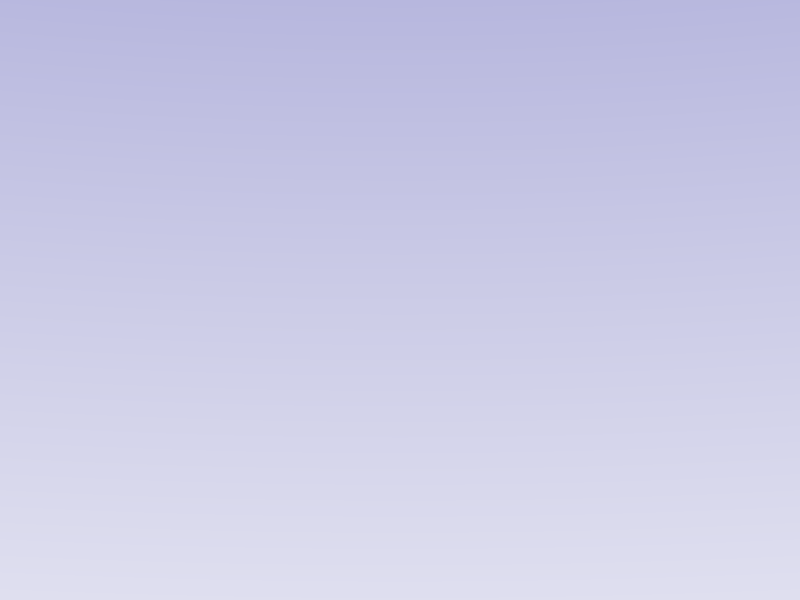                                                                 // PoVRay 3.7 Scene File " ... .pov"
// author:  ...
// date:    ...
//------------------------------------------------------------------------
#version 3.7;
global_settings{ assumed_gamma 1.0 }
#default{ finish{ ambient 0.1 diffuse 0.9 }} 
//------------------------------------------------------------------------
#include "colors.inc"
#include "textures.inc"
#include "glass.inc"
#include "metals.inc"
#include "golds.inc"
#include "stones.inc"
#include "woods.inc"
#include "shapes.inc"
#include "shapes2.inc"
#include "functions.inc"
#include "math.inc"
#include "transforms.inc"


                            // Visao lado esquerdo
#declare Camera_0 = camera {/*ultra_wide_angle*/ angle 15      
                            location  <0.45,0.8,40>
                            right    -x*image_width/image_height
                            look_at   <0.45,0.8,0>}        
                            
                            
                            //Visao traseira
#declare Camera_1 = camera {angle 30     
                            location  <8.0 , 1.0 , 0.0>
                            right    -x*image_width/image_height
                            look_at   <-8.0 , 0.8 , 0.0>} 
                            
                                     
                                     // Visao dalo direito
#declare Camera_dir = camera {/*ultra_wide_angle*/ angle 15      
                            location  <0.0 , 1.0 , -20.0>
                            right    -x*image_width/image_height
                            look_at   <0.0 , 1.0 , 0.0>}
                            
                            
#declare camera_0_0_0_traseira = camera {/*ultra_wide_angle*/ angle 20      
                            location  <10.0 , 0 , 0>
                            right    -x*image_width/image_height
                            look_at   <0 , 0 , 0>}
                            
#declare camera_0_0_0_diagonal = camera {/*ultra_wide_angle*/ angle 30      
                            location  <10.0 , 1 , -5>
                            right    -x*image_width/image_height
                            look_at   <0 , 0 , 0>}                            
                            
                            
#declare camera_0_0_0_esquerda = camera {/*ultra_wide_angle*/ angle 30      
                            location  <0 , 0 , 15>
                            right    -x*image_width/image_height
                            look_at   <0 , 0 , 0>}            
                            
#declare camera_0_0_0_direita = camera {/*ultra_wide_angle*/ angle 20      
                            location  <0 , 0 , -15>
                            right    -x*image_width/image_height
                            look_at   <0 , 0 , 0>}                                                             
                                                                
#declare camera_0_0_0_frente = camera {/*ultra_wide_angle*/ angle 20      
                            location  <-20.0 , 0 , 0>
                            right    -x*image_width/image_height
                            look_at   <0 , 0 , 0>}
                            
#declare camera_0_0_0_cima = camera {/*ultra_wide_angle*/ angle 20      
                            location  <-0 , 15 , 0>
                            right    -x*image_width/image_height
                            look_at   <0 , 0 , 0>}                            
                                                                                                                

#declare camera_0_0_0_baixo = camera {/*ultra_wide_angle*/ angle 20      
                            location  <5 , -2 , 0>
                            right    -x*image_width/image_height
                            look_at   <0 , 0 , 0>}                                       
                                       
camera{camera_0_0_0_baixo }
//------------------------------------------------------------------------
// sun -------------------------------------------------------------------
light_source{<1500,-2500, 2500> color White}
// sky -------------------------------------------------------------------
sky_sphere{ pigment{ gradient <0,1,0>
                     color_map{ [0   color rgb<1,1,1>         ]//White
                                [0.4 color rgb<0.14,0.14,0.56>]//~Navy
                                [0.6 color rgb<0.14,0.14,0.56>]//~Navy
                                [1.0 color rgb<1,1,1>         ]//White
                              }
                     scale 2 }
           }
           
           
           

#declare RasterScale = 1.0;
#declare RasterHalfLine  = 0.035;  
#declare RasterHalfLineZ = 0.035; 
//-------------------------------------------------------------------------
#macro Raster(RScale, HLine) 
       pigment{ gradient x scale RScale
                color_map{[0.000   color rgbt<1,1,1,0>*0.6]
                          [0+HLine color rgbt<1,1,1,0>*0.6]
                          [0+HLine color rgbt<1,1,1,1>]
                          [1-HLine color rgbt<1,1,1,1>]
                          [1-HLine color rgbt<1,1,1,0>*0.6]
                          [1.000   color rgbt<1,1,1,0>*0.6]} }
 #end
            
            
            
                    
              
 #declare banco = difference{
      difference{
        merge {
            object{Round_Cone2( <0,0,0>, 0.70, <0,1.00,0>, 0.40, 0 ) translate<0.35,0,0> scale<1,1.5,1>  rotate<0,0,11> }
            object{ Round_Cone2( <0,0,0>, 0.70    , <0,1.00,0>, 0.40 , 0 ) translate<-0.35,0.0,0> scale<1,1.5,1>  rotate<0,0,-11> } 
         }     
       
        sphere{ <0,0,0>, 0.5 scale<1.5,0.2,10> rotate<0,0,90> translate<0,0.8,1> }
        rotate<-90,90,0>
       }
                 
        sphere{ <0,0,0>, 0.5 scale<5,1,2> translate<0,-0.4,0> } 
        texture{ pigment{ color rgb<0.2,0.2, 0.2> } } 
        scale<0.5,0.5,0.5>
  } 
  
  